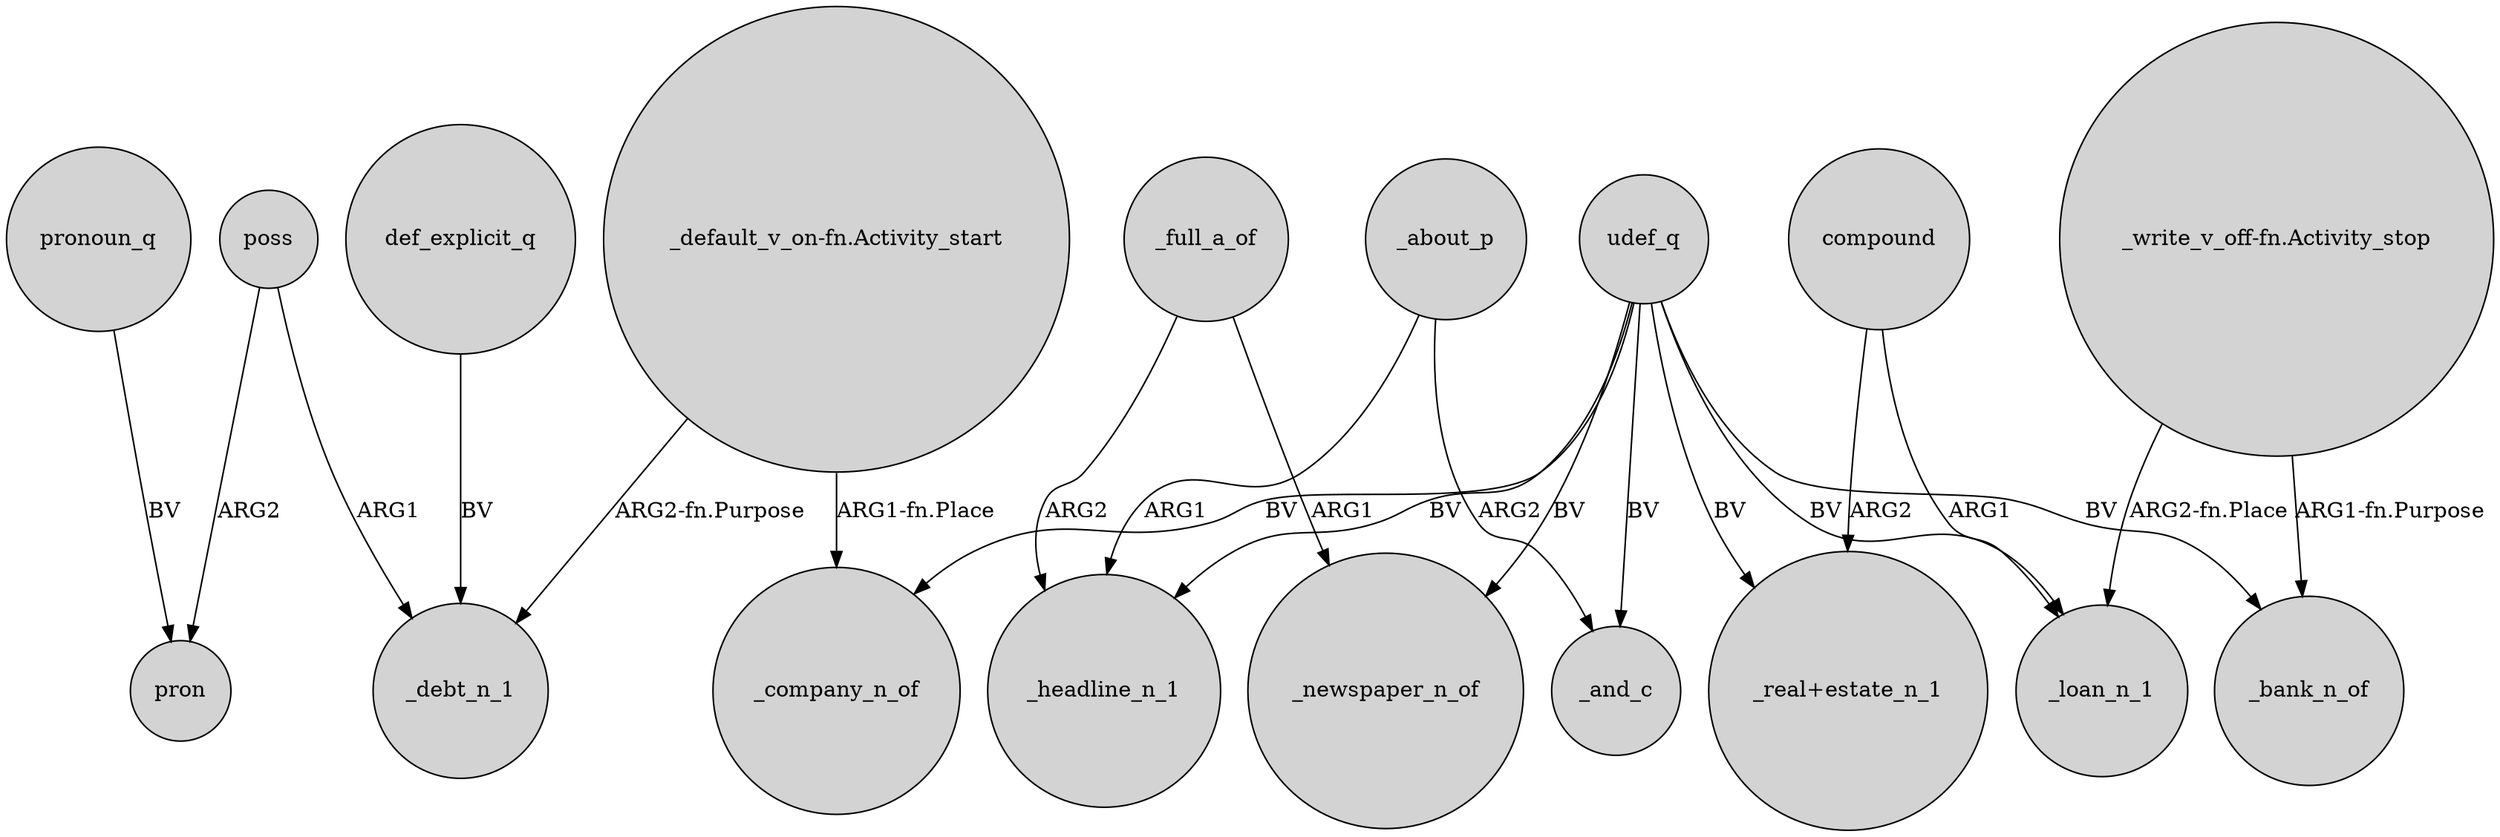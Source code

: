 digraph {
	node [shape=circle style=filled]
	poss -> _debt_n_1 [label=ARG1]
	_full_a_of -> _newspaper_n_of [label=ARG1]
	udef_q -> _loan_n_1 [label=BV]
	"_write_v_off-fn.Activity_stop" -> _bank_n_of [label="ARG1-fn.Purpose"]
	def_explicit_q -> _debt_n_1 [label=BV]
	udef_q -> _bank_n_of [label=BV]
	"_default_v_on-fn.Activity_start" -> _debt_n_1 [label="ARG2-fn.Purpose"]
	compound -> "_real+estate_n_1" [label=ARG2]
	udef_q -> _and_c [label=BV]
	udef_q -> _newspaper_n_of [label=BV]
	_about_p -> _and_c [label=ARG2]
	pronoun_q -> pron [label=BV]
	udef_q -> _headline_n_1 [label=BV]
	poss -> pron [label=ARG2]
	compound -> _loan_n_1 [label=ARG1]
	_about_p -> _headline_n_1 [label=ARG1]
	udef_q -> _company_n_of [label=BV]
	"_write_v_off-fn.Activity_stop" -> _loan_n_1 [label="ARG2-fn.Place"]
	udef_q -> "_real+estate_n_1" [label=BV]
	_full_a_of -> _headline_n_1 [label=ARG2]
	"_default_v_on-fn.Activity_start" -> _company_n_of [label="ARG1-fn.Place"]
}
